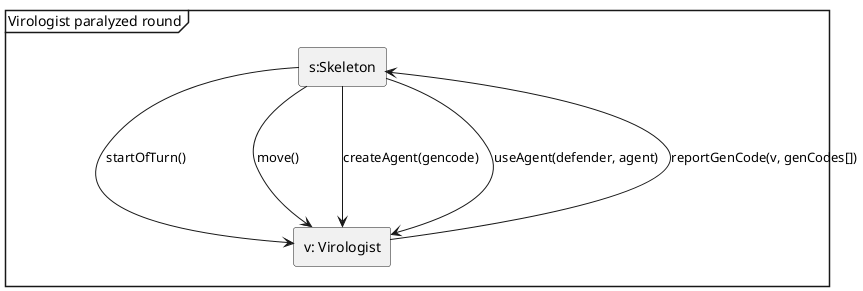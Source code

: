 @startuml
'https://plantuml.com/sequence-diagram

mainframe Virologist paralyzed round

rectangle "s:Skeleton" as s
rectangle "v: Virologist" as Virologist

s ---> Virologist: startOfTurn()
s--->Virologist:move()
s--->Virologist:createAgent(gencode)
s--->Virologist:useAgent(defender, agent)
Virologist--->s:reportGenCode(v, genCodes[])

@enduml